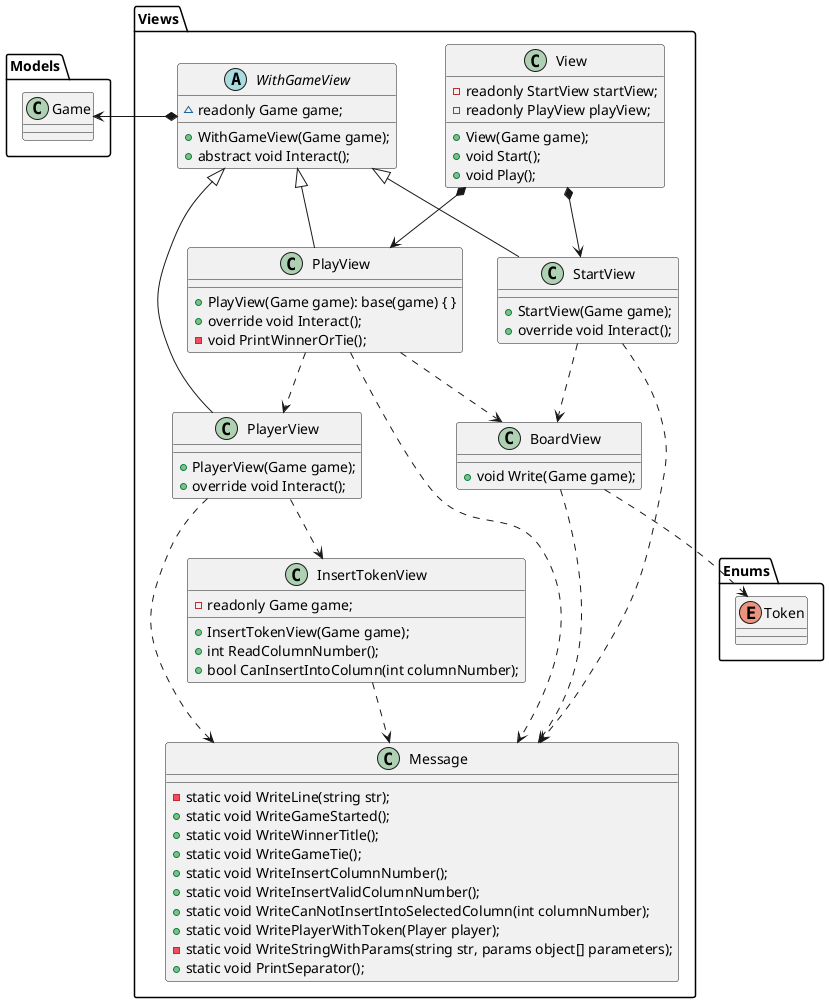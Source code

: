 @startuml

package Views{
 class View{
   - readonly StartView startView;
   - readonly PlayView playView;
   + View(Game game);
   + void Start();
   + void Play();
 }
 abstract class WithGameView{
   ~ readonly Game game;
   + WithGameView(Game game);
   + abstract void Interact();
 }
 class PlayView{
   + PlayView(Game game): base(game) { }
   + override void Interact();
   - void PrintWinnerOrTie();
 }
 class StartView{
   + StartView(Game game);
   + override void Interact();
 }
 class PlayerView{
  + PlayerView(Game game);
  + override void Interact();
 }
 class InsertTokenView{
  - readonly Game game;
  + InsertTokenView(Game game);
  + int ReadColumnNumber();
  + bool CanInsertIntoColumn(int columnNumber);
 }
 class BoardView{
  + void Write(Game game);
 }
 class Message{
  - static void WriteLine(string str);
  + static void WriteGameStarted();
  + static void WriteWinnerTitle();
  + static void WriteGameTie();
  + static void WriteInsertColumnNumber();
  + static void WriteInsertValidColumnNumber();
  + static void WriteCanNotInsertIntoSelectedColumn(int columnNumber);
  + static void WritePlayerWithToken(Player player);
  - static void WriteStringWithParams(string str, params object[] parameters);
  + static void PrintSeparator();
 }
 
 WithGameView <|-- StartView
 WithGameView <|-- PlayerView
 WithGameView <|-- PlayView
 View *--> StartView
 View *--> PlayView
 PlayView ..> PlayerView
 PlayView ..> BoardView
 StartView ..> BoardView
 PlayerView ..> InsertTokenView
 PlayerView ..> Message
 PlayView ..> Message
 StartView ..> Message
 InsertTokenView ..> Message
 BoardView ..> Message
}

package Models{
  class Game{}
}
package Enums{
  enum Token{}
}
Views.WithGameView *-left-> Models.Game
Views.BoardView ..> Enums.Token
@enduml